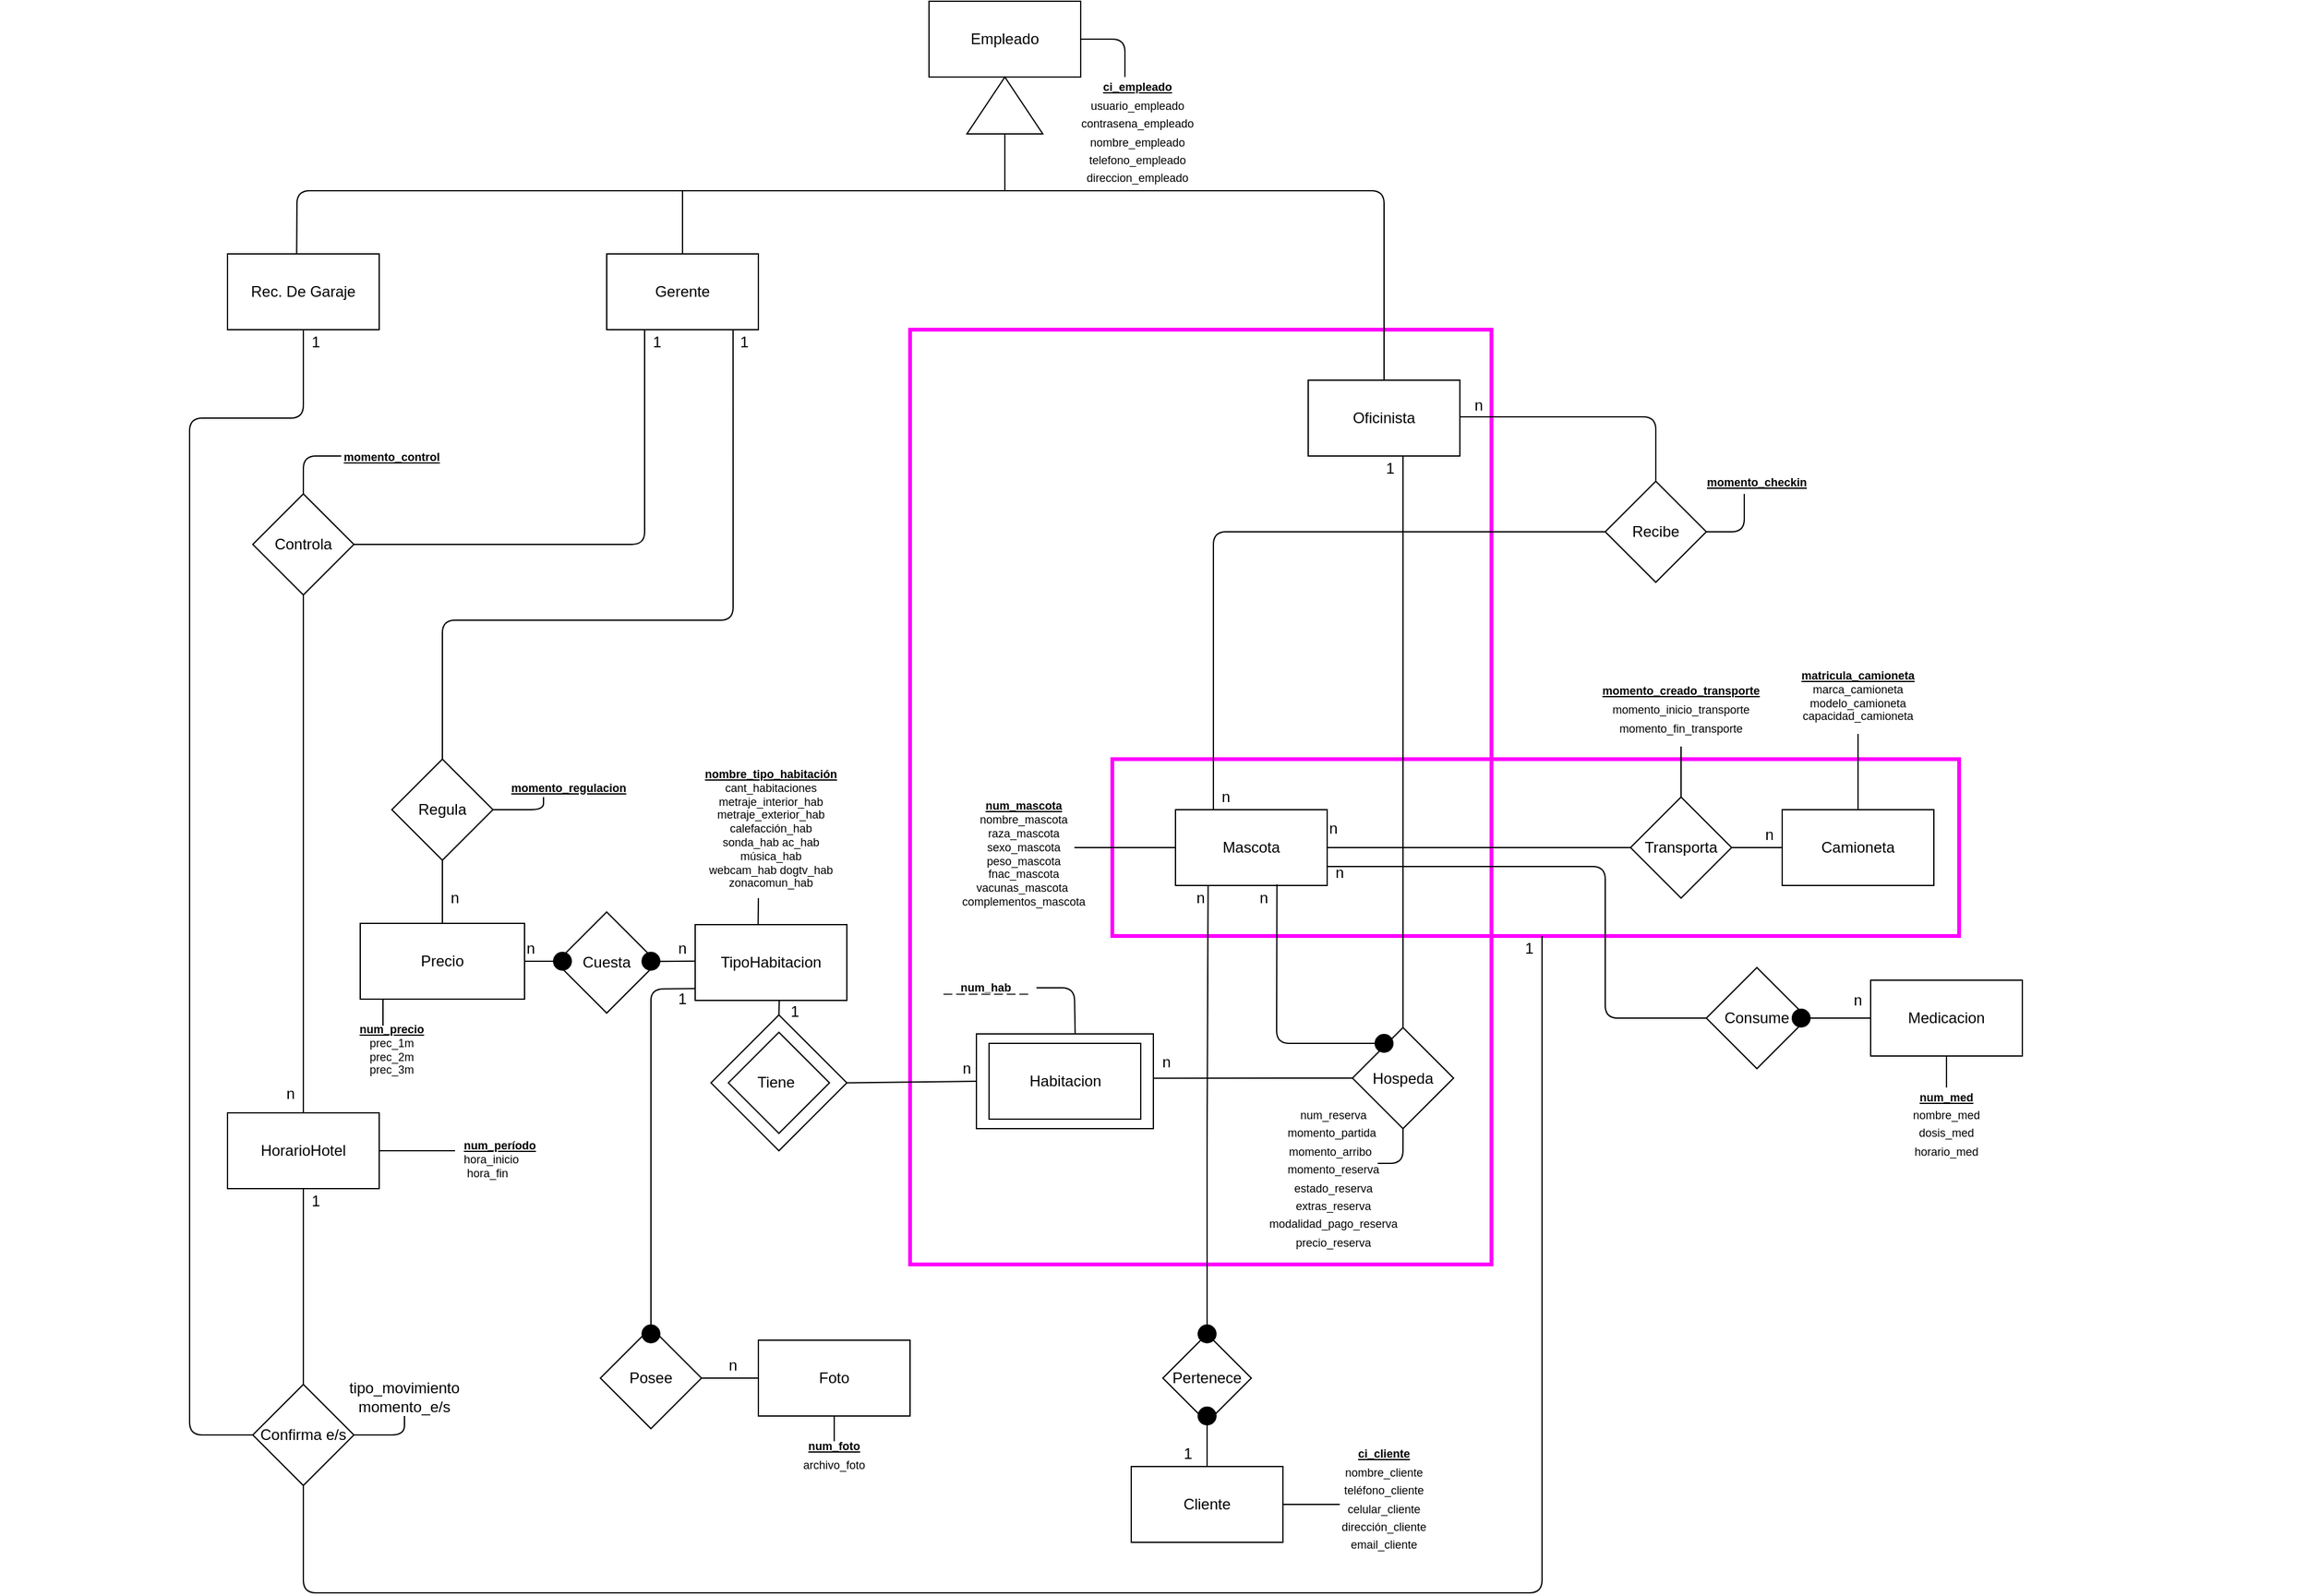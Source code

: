 <mxfile version="13.6.10" type="device"><diagram id="R2lEEEUBdFMjLlhIrx00" name="Page-1"><mxGraphModel dx="3870" dy="1125" grid="1" gridSize="10" guides="1" tooltips="1" connect="1" arrows="1" fold="1" page="1" pageScale="1" pageWidth="850" pageHeight="1100" math="0" shadow="0" extFonts="Permanent Marker^https://fonts.googleapis.com/css?family=Permanent+Marker"><root><mxCell id="0"/><mxCell id="1" parent="0"/><mxCell id="GEWgWYs4xer3ZVbn4PvN-1" value="" style="rounded=0;whiteSpace=wrap;html=1;strokeColor=#ff00ff;strokeWidth=3;" parent="1" vertex="1"><mxGeometry x="-470" y="290" width="460" height="740" as="geometry"/></mxCell><mxCell id="OucePZvHIVK3JyvwPsfm-36" value="" style="rhombus;whiteSpace=wrap;html=1;" parent="1" vertex="1"><mxGeometry x="-627.5" y="832.5" width="107.5" height="107.5" as="geometry"/></mxCell><mxCell id="OucePZvHIVK3JyvwPsfm-35" value="" style="rhombus;whiteSpace=wrap;html=1;" parent="1" vertex="1"><mxGeometry x="-613.75" y="846.25" width="80" height="80" as="geometry"/></mxCell><mxCell id="OucePZvHIVK3JyvwPsfm-33" value="" style="rounded=0;whiteSpace=wrap;html=1;" parent="1" vertex="1"><mxGeometry x="-417.5" y="847.5" width="140" height="75" as="geometry"/></mxCell><mxCell id="7CC3G2kQGljSHIAsXwbd-11" value="Cliente" style="rounded=0;whiteSpace=wrap;html=1;" parent="1" vertex="1"><mxGeometry x="-295" y="1190" width="120" height="60" as="geometry"/></mxCell><mxCell id="7CC3G2kQGljSHIAsXwbd-14" value="Oficinista" style="rounded=0;whiteSpace=wrap;html=1;" parent="1" vertex="1"><mxGeometry x="-155" y="330" width="120" height="60" as="geometry"/></mxCell><mxCell id="7CC3G2kQGljSHIAsXwbd-26" value="" style="group;direction=west;" parent="1" vertex="1" connectable="0"><mxGeometry x="130" y="660" width="505" height="110" as="geometry"/></mxCell><mxCell id="7CC3G2kQGljSHIAsXwbd-90" value="" style="rounded=0;whiteSpace=wrap;html=1;strokeWidth=3;fillColor=none;strokeColor=#FF00FF;" parent="7CC3G2kQGljSHIAsXwbd-26" vertex="1"><mxGeometry x="-440" y="-30" width="670" height="140" as="geometry"/></mxCell><mxCell id="sfDtCCk9k0Juk_KErvTR-38" value="n" style="text;html=1;strokeColor=none;fillColor=none;align=center;verticalAlign=middle;whiteSpace=wrap;rounded=0;" parent="7CC3G2kQGljSHIAsXwbd-26" vertex="1"><mxGeometry x="-285" y="15" width="40" height="20" as="geometry"/></mxCell><mxCell id="sfDtCCk9k0Juk_KErvTR-39" value="n" style="text;html=1;strokeColor=none;fillColor=none;align=center;verticalAlign=middle;whiteSpace=wrap;rounded=0;" parent="7CC3G2kQGljSHIAsXwbd-26" vertex="1"><mxGeometry x="60" y="20" width="40" height="20" as="geometry"/></mxCell><mxCell id="sfDtCCk9k0Juk_KErvTR-84" value="" style="endArrow=none;html=1;entryX=0.5;entryY=0;entryDx=0;entryDy=0;" parent="7CC3G2kQGljSHIAsXwbd-26" target="7CC3G2kQGljSHIAsXwbd-22" edge="1"><mxGeometry width="50" height="50" relative="1" as="geometry"><mxPoint x="10" y="-40" as="sourcePoint"/><mxPoint x="-70" y="-10" as="targetPoint"/><Array as="points"><mxPoint x="10" y="-40"/></Array></mxGeometry></mxCell><mxCell id="7CC3G2kQGljSHIAsXwbd-21" value="Mascota" style="rounded=0;whiteSpace=wrap;html=1;strokeColor=#000000;strokeWidth=1;fillColor=#FFFFFF;" parent="7CC3G2kQGljSHIAsXwbd-26" vertex="1"><mxGeometry x="-390" y="10" width="120" height="60" as="geometry"/></mxCell><mxCell id="7CC3G2kQGljSHIAsXwbd-22" value="Transporta" style="rhombus;whiteSpace=wrap;html=1;strokeColor=#000000;strokeWidth=1;fillColor=#FFFFFF;" parent="7CC3G2kQGljSHIAsXwbd-26" vertex="1"><mxGeometry x="-30" width="80" height="80" as="geometry"/></mxCell><mxCell id="sfDtCCk9k0Juk_KErvTR-26" value="" style="endArrow=none;html=1;exitX=1;exitY=0.5;exitDx=0;exitDy=0;entryX=0;entryY=0.5;entryDx=0;entryDy=0;" parent="7CC3G2kQGljSHIAsXwbd-26" source="7CC3G2kQGljSHIAsXwbd-21" target="7CC3G2kQGljSHIAsXwbd-22" edge="1"><mxGeometry width="50" height="50" relative="1" as="geometry"><mxPoint x="60" y="250" as="sourcePoint"/><mxPoint x="160" y="40" as="targetPoint"/></mxGeometry></mxCell><mxCell id="7CC3G2kQGljSHIAsXwbd-34" value="" style="group" parent="1" vertex="1" connectable="0"><mxGeometry x="-1190" y="760" width="300" height="230" as="geometry"/></mxCell><mxCell id="7CC3G2kQGljSHIAsXwbd-33" value="HorarioHotel" style="rounded=0;whiteSpace=wrap;html=1;strokeColor=#000000;strokeWidth=1;fillColor=#FFFFFF;" parent="7CC3G2kQGljSHIAsXwbd-34" vertex="1"><mxGeometry x="180" y="150" width="120" height="60" as="geometry"/></mxCell><mxCell id="7CC3G2kQGljSHIAsXwbd-194" value="n" style="text;html=1;strokeColor=none;fillColor=none;align=center;verticalAlign=middle;whiteSpace=wrap;rounded=0;" parent="7CC3G2kQGljSHIAsXwbd-34" vertex="1"><mxGeometry x="210" y="125" width="40" height="20" as="geometry"/></mxCell><mxCell id="7CC3G2kQGljSHIAsXwbd-215" value="1&lt;span style=&quot;font-family: monospace ; font-size: 0px&quot;&gt;%3CmxGraphModel%3E%3Croot%3E%3CmxCell%20id%3D%220%22%2F%3E%3CmxCell%20id%3D%221%22%20parent%3D%220%22%2F%3E%3CmxCell%20id%3D%222%22%20value%3D%22n%22%20style%3D%22text%3Bhtml%3D1%3BstrokeColor%3Dnone%3BfillColor%3Dnone%3Balign%3Dcenter%3BverticalAlign%3Dmiddle%3BwhiteSpace%3Dwrap%3Brounded%3D0%3B%22%20vertex%3D%221%22%20parent%3D%221%22%3E%3CmxGeometry%20x%3D%22-220%22%20y%3D%221505%22%20width%3D%2240%22%20height%3D%2220%22%20as%3D%22geometry%22%2F%3E%3C%2FmxCell%3E%3C%2Froot%3E%3C%2FmxGraphModel%3E&lt;/span&gt;" style="text;html=1;strokeColor=none;fillColor=none;align=center;verticalAlign=middle;whiteSpace=wrap;rounded=0;" parent="7CC3G2kQGljSHIAsXwbd-34" vertex="1"><mxGeometry x="230" y="210" width="40" height="20" as="geometry"/></mxCell><mxCell id="7CC3G2kQGljSHIAsXwbd-48" value="Pertenece" style="rhombus;whiteSpace=wrap;html=1;strokeColor=#000000;strokeWidth=1;fillColor=#FFFFFF;" parent="1" vertex="1"><mxGeometry x="-270" y="1085" width="70" height="70" as="geometry"/></mxCell><mxCell id="7CC3G2kQGljSHIAsXwbd-49" value="" style="endArrow=none;html=1;strokeColor=#000000;exitX=0.5;exitY=0;exitDx=0;exitDy=0;entryX=0.215;entryY=0.995;entryDx=0;entryDy=0;entryPerimeter=0;" parent="1" source="7CC3G2kQGljSHIAsXwbd-48" target="7CC3G2kQGljSHIAsXwbd-21" edge="1"><mxGeometry width="50" height="50" relative="1" as="geometry"><mxPoint x="-310" y="650" as="sourcePoint"/><mxPoint x="110" y="900" as="targetPoint"/><Array as="points"><mxPoint x="-235" y="930"/></Array></mxGeometry></mxCell><mxCell id="7CC3G2kQGljSHIAsXwbd-54" value="Controla" style="rhombus;whiteSpace=wrap;html=1;strokeColor=#000000;strokeWidth=1;fillColor=#FFFFFF;" parent="1" vertex="1"><mxGeometry x="-990" y="420" width="80" height="80" as="geometry"/></mxCell><mxCell id="7CC3G2kQGljSHIAsXwbd-55" value="" style="endArrow=none;html=1;strokeColor=#000000;entryX=0.25;entryY=1;entryDx=0;entryDy=0;exitX=1;exitY=0.5;exitDx=0;exitDy=0;" parent="1" source="7CC3G2kQGljSHIAsXwbd-54" target="2WCIkrhN5WOTbAo162z9-2" edge="1"><mxGeometry width="50" height="50" relative="1" as="geometry"><mxPoint x="-990" y="450" as="sourcePoint"/><mxPoint x="-425" y="220" as="targetPoint"/><Array as="points"><mxPoint x="-680" y="460"/></Array></mxGeometry></mxCell><mxCell id="7CC3G2kQGljSHIAsXwbd-56" value="" style="endArrow=none;html=1;strokeColor=#000000;entryX=0.5;entryY=1;entryDx=0;entryDy=0;exitX=0.5;exitY=0;exitDx=0;exitDy=0;" parent="1" edge="1" target="7CC3G2kQGljSHIAsXwbd-54" source="7CC3G2kQGljSHIAsXwbd-33"><mxGeometry width="50" height="50" relative="1" as="geometry"><mxPoint x="-1190" y="760" as="sourcePoint"/><mxPoint x="-1190" y="490" as="targetPoint"/><Array as="points"/></mxGeometry></mxCell><mxCell id="7CC3G2kQGljSHIAsXwbd-69" value="" style="endArrow=none;html=1;strokeColor=#000000;entryX=0.5;entryY=0;entryDx=0;entryDy=0;exitX=0.625;exitY=1;exitDx=0;exitDy=0;exitPerimeter=0;" parent="1" source="7CC3G2kQGljSHIAsXwbd-14" target="7CC3G2kQGljSHIAsXwbd-74" edge="1"><mxGeometry width="50" height="50" relative="1" as="geometry"><mxPoint x="-320" y="550" as="sourcePoint"/><mxPoint x="-730" y="552.5" as="targetPoint"/><Array as="points"><mxPoint x="-80" y="580"/></Array></mxGeometry></mxCell><mxCell id="7CC3G2kQGljSHIAsXwbd-74" value="Hospeda" style="rhombus;whiteSpace=wrap;html=1;strokeColor=#000000;strokeWidth=1;fillColor=#FFFFFF;" parent="1" vertex="1"><mxGeometry x="-120" y="842.5" width="80" height="80" as="geometry"/></mxCell><mxCell id="7CC3G2kQGljSHIAsXwbd-75" value="" style="endArrow=none;html=1;strokeColor=#000000;entryX=0.669;entryY=0.986;entryDx=0;entryDy=0;exitX=0;exitY=0.5;exitDx=0;exitDy=0;entryPerimeter=0;" parent="1" source="7CC3G2kQGljSHIAsXwbd-135" target="7CC3G2kQGljSHIAsXwbd-21" edge="1"><mxGeometry width="50" height="50" relative="1" as="geometry"><mxPoint x="-105" y="865" as="sourcePoint"/><mxPoint x="-130" y="860" as="targetPoint"/><Array as="points"><mxPoint x="-180" y="855"/></Array></mxGeometry></mxCell><mxCell id="7CC3G2kQGljSHIAsXwbd-77" value="Habitacion" style="rounded=0;whiteSpace=wrap;html=1;strokeColor=#000000;strokeWidth=1;fillColor=#FFFFFF;" parent="1" vertex="1"><mxGeometry x="-407.5" y="855" width="120" height="60" as="geometry"/></mxCell><mxCell id="7CC3G2kQGljSHIAsXwbd-83" value="Confirma e/s" style="rhombus;whiteSpace=wrap;html=1;strokeColor=#000000;strokeWidth=1;fillColor=#FFFFFF;" parent="1" vertex="1"><mxGeometry x="-990" y="1125" width="80" height="80" as="geometry"/></mxCell><mxCell id="7CC3G2kQGljSHIAsXwbd-85" value="" style="endArrow=none;html=1;strokeColor=#000000;entryX=0.5;entryY=1;entryDx=0;entryDy=0;exitX=0.75;exitY=0;exitDx=0;exitDy=0;" parent="1" target="7CC3G2kQGljSHIAsXwbd-83" edge="1" source="sfDtCCk9k0Juk_KErvTR-45"><mxGeometry width="50" height="50" relative="1" as="geometry"><mxPoint x="10" y="810" as="sourcePoint"/><mxPoint x="-270" y="1640" as="targetPoint"/><Array as="points"><mxPoint x="30" y="1290"/><mxPoint x="-950" y="1290"/></Array></mxGeometry></mxCell><mxCell id="7CC3G2kQGljSHIAsXwbd-89" value="" style="endArrow=none;html=1;strokeColor=#000000;entryX=0.5;entryY=0;entryDx=0;entryDy=0;exitX=0.5;exitY=1;exitDx=0;exitDy=0;" parent="1" source="7CC3G2kQGljSHIAsXwbd-33" target="7CC3G2kQGljSHIAsXwbd-83" edge="1"><mxGeometry width="50" height="50" relative="1" as="geometry"><mxPoint x="-1070" y="830" as="sourcePoint"/><mxPoint x="-620" y="1220" as="targetPoint"/><Array as="points"/></mxGeometry></mxCell><mxCell id="7CC3G2kQGljSHIAsXwbd-98" value="Regula" style="rhombus;whiteSpace=wrap;html=1;strokeColor=#000000;strokeWidth=1;fillColor=none;" parent="1" vertex="1"><mxGeometry x="-880" y="630" width="80" height="80" as="geometry"/></mxCell><mxCell id="7CC3G2kQGljSHIAsXwbd-99" value="" style="endArrow=none;html=1;strokeColor=#000000;entryX=0.5;entryY=0;entryDx=0;entryDy=0;exitX=0.833;exitY=1;exitDx=0;exitDy=0;exitPerimeter=0;" parent="1" source="2WCIkrhN5WOTbAo162z9-2" target="7CC3G2kQGljSHIAsXwbd-98" edge="1"><mxGeometry width="50" height="50" relative="1" as="geometry"><mxPoint x="-610" y="320" as="sourcePoint"/><mxPoint x="-590" y="910" as="targetPoint"/><Array as="points"><mxPoint x="-610" y="440"/><mxPoint x="-610" y="520"/><mxPoint x="-840" y="520"/></Array></mxGeometry></mxCell><mxCell id="7CC3G2kQGljSHIAsXwbd-100" value="" style="endArrow=none;html=1;strokeColor=#000000;entryX=0.5;entryY=1;entryDx=0;entryDy=0;exitX=0.5;exitY=0;exitDx=0;exitDy=0;" parent="1" source="7CC3G2kQGljSHIAsXwbd-101" target="7CC3G2kQGljSHIAsXwbd-98" edge="1"><mxGeometry width="50" height="50" relative="1" as="geometry"><mxPoint x="-640" y="960" as="sourcePoint"/><mxPoint x="-590" y="910" as="targetPoint"/></mxGeometry></mxCell><mxCell id="7CC3G2kQGljSHIAsXwbd-101" value="Precio" style="rounded=0;whiteSpace=wrap;html=1;strokeColor=#000000;strokeWidth=1;fillColor=none;" parent="1" vertex="1"><mxGeometry x="-905" y="760" width="130" height="60" as="geometry"/></mxCell><mxCell id="7CC3G2kQGljSHIAsXwbd-112" value="Cuesta" style="rhombus;whiteSpace=wrap;html=1;strokeColor=#000000;strokeWidth=1;fillColor=none;" parent="1" vertex="1"><mxGeometry x="-750" y="751" width="80" height="80" as="geometry"/></mxCell><mxCell id="7CC3G2kQGljSHIAsXwbd-135" value="" style="ellipse;whiteSpace=wrap;html=1;strokeColor=#000000;strokeWidth=5;fillColor=#000000;" parent="1" vertex="1"><mxGeometry x="-100" y="850" width="10" height="10" as="geometry"/></mxCell><mxCell id="7CC3G2kQGljSHIAsXwbd-138" value="" style="endArrow=none;html=1;strokeColor=#000000;entryX=0;entryY=0.5;entryDx=0;entryDy=0;exitX=1.001;exitY=0.469;exitDx=0;exitDy=0;exitPerimeter=0;" parent="1" source="OucePZvHIVK3JyvwPsfm-33" edge="1" target="7CC3G2kQGljSHIAsXwbd-74"><mxGeometry width="50" height="50" relative="1" as="geometry"><mxPoint x="-230" y="883" as="sourcePoint"/><mxPoint x="-120" y="880" as="targetPoint"/><Array as="points"/></mxGeometry></mxCell><mxCell id="7CC3G2kQGljSHIAsXwbd-142" value="" style="ellipse;whiteSpace=wrap;html=1;strokeColor=#000000;strokeWidth=5;fillColor=#000000;" parent="1" vertex="1"><mxGeometry x="-240" y="1080" width="10" height="10" as="geometry"/></mxCell><mxCell id="7CC3G2kQGljSHIAsXwbd-143" value="Recibe&lt;br&gt;" style="rhombus;whiteSpace=wrap;html=1;strokeColor=#000000;strokeWidth=1;fillColor=none;" parent="1" vertex="1"><mxGeometry x="80" y="410" width="80" height="80" as="geometry"/></mxCell><mxCell id="7CC3G2kQGljSHIAsXwbd-144" value="" style="endArrow=none;html=1;strokeColor=#000000;exitX=0.5;exitY=0;exitDx=0;exitDy=0;entryX=0.997;entryY=0.484;entryDx=0;entryDy=0;entryPerimeter=0;" parent="1" source="7CC3G2kQGljSHIAsXwbd-143" target="7CC3G2kQGljSHIAsXwbd-14" edge="1"><mxGeometry width="50" height="50" relative="1" as="geometry"><mxPoint x="70" y="450" as="sourcePoint"/><mxPoint x="-30" y="359" as="targetPoint"/><Array as="points"><mxPoint x="120" y="359"/></Array></mxGeometry></mxCell><mxCell id="7CC3G2kQGljSHIAsXwbd-168" value="" style="ellipse;whiteSpace=wrap;html=1;strokeColor=#000000;strokeWidth=5;fillColor=#000000;" parent="1" vertex="1"><mxGeometry x="-750" y="785" width="10" height="10" as="geometry"/></mxCell><mxCell id="7CC3G2kQGljSHIAsXwbd-188" value="n" style="text;html=1;strokeColor=none;fillColor=none;align=center;verticalAlign=middle;whiteSpace=wrap;rounded=0;" parent="1" vertex="1"><mxGeometry x="-40" y="340" width="40" height="20" as="geometry"/></mxCell><mxCell id="7CC3G2kQGljSHIAsXwbd-189" value="1" style="text;html=1;strokeColor=none;fillColor=none;align=center;verticalAlign=middle;whiteSpace=wrap;rounded=0;" parent="1" vertex="1"><mxGeometry x="-690" y="290" width="40" height="20" as="geometry"/></mxCell><mxCell id="7CC3G2kQGljSHIAsXwbd-225" value="n" style="text;html=1;strokeColor=none;fillColor=none;align=center;verticalAlign=middle;whiteSpace=wrap;rounded=0;" parent="1" vertex="1"><mxGeometry x="-850" y="730" width="40" height="20" as="geometry"/></mxCell><mxCell id="7CC3G2kQGljSHIAsXwbd-226" value="n" style="text;html=1;strokeColor=none;fillColor=none;align=center;verticalAlign=middle;whiteSpace=wrap;rounded=0;" parent="1" vertex="1"><mxGeometry x="-670" y="770" width="40" height="20" as="geometry"/></mxCell><mxCell id="7CC3G2kQGljSHIAsXwbd-227" value="n" style="text;html=1;strokeColor=none;fillColor=none;align=center;verticalAlign=middle;whiteSpace=wrap;rounded=0;" parent="1" vertex="1"><mxGeometry x="-790" y="770" width="40" height="20" as="geometry"/></mxCell><mxCell id="7CC3G2kQGljSHIAsXwbd-239" value="n" style="text;html=1;strokeColor=none;fillColor=none;align=center;verticalAlign=middle;whiteSpace=wrap;rounded=0;" parent="1" vertex="1"><mxGeometry x="-287.5" y="860" width="40" height="20" as="geometry"/></mxCell><mxCell id="jwsTA-RbtOFWUZTXpEq--1" value="" style="endArrow=none;html=1;strokeColor=#000000;exitX=0.003;exitY=0.482;exitDx=0;exitDy=0;entryX=0.924;entryY=0.509;entryDx=0;entryDy=0;entryPerimeter=0;exitPerimeter=0;" parent="1" source="OucePZvHIVK3JyvwPsfm-34" target="OucePZvHIVK3JyvwPsfm-43" edge="1"><mxGeometry width="50" height="50" relative="1" as="geometry"><mxPoint x="-740" y="790" as="sourcePoint"/><mxPoint x="-670" y="791" as="targetPoint"/><Array as="points"/></mxGeometry></mxCell><mxCell id="jwsTA-RbtOFWUZTXpEq--8" value="" style="endArrow=none;html=1;strokeColor=#000000;exitX=0.5;exitY=1;exitDx=0;exitDy=0;entryX=0;entryY=0.5;entryDx=0;entryDy=0;" parent="1" source="2WCIkrhN5WOTbAo162z9-3" target="7CC3G2kQGljSHIAsXwbd-83" edge="1"><mxGeometry width="50" height="50" relative="1" as="geometry"><mxPoint x="-970" y="310" as="sourcePoint"/><mxPoint x="-1070" y="1170" as="targetPoint"/><Array as="points"><mxPoint x="-950" y="360"/><mxPoint x="-1040" y="360"/><mxPoint x="-1040" y="1165"/></Array></mxGeometry></mxCell><mxCell id="nyrCn9NcDT-2sVOtYzAI-5" value="1" style="text;html=1;strokeColor=none;fillColor=none;align=center;verticalAlign=middle;whiteSpace=wrap;rounded=0;" parent="1" vertex="1"><mxGeometry x="-960" y="290" width="40" height="20" as="geometry"/></mxCell><mxCell id="nyrCn9NcDT-2sVOtYzAI-10" value="1&lt;span style=&quot;font-family: monospace ; font-size: 0px&quot;&gt;%3CmxGraphModel%3E%3Croot%3E%3CmxCell%20id%3D%220%22%2F%3E%3CmxCell%20id%3D%221%22%20parent%3D%220%22%2F%3E%3CmxCell%20id%3D%222%22%20value%3D%22n%22%20style%3D%22text%3Bhtml%3D1%3BstrokeColor%3Dnone%3BfillColor%3Dnone%3Balign%3Dcenter%3BverticalAlign%3Dmiddle%3BwhiteSpace%3Dwrap%3Brounded%3D0%3B%22%20vertex%3D%221%22%20parent%3D%221%22%3E%3CmxGeometry%20x%3D%22-850%22%20y%3D%22730%22%20width%3D%2240%22%20height%3D%2220%22%20as%3D%22geometry%22%2F%3E%3C%2FmxCell%3E%3C%2Froot%3E%3C%2FmxGraphModel%3E&lt;/span&gt;" style="text;html=1;strokeColor=none;fillColor=none;align=center;verticalAlign=middle;whiteSpace=wrap;rounded=0;" parent="1" vertex="1"><mxGeometry x="-110" y="390" width="40" height="20" as="geometry"/></mxCell><mxCell id="OucePZvHIVK3JyvwPsfm-26" value="Foto" style="rounded=0;whiteSpace=wrap;html=1;" parent="1" vertex="1"><mxGeometry x="-590" y="1090" width="120" height="60" as="geometry"/></mxCell><mxCell id="OucePZvHIVK3JyvwPsfm-27" value="Posee" style="rhombus;whiteSpace=wrap;html=1;" parent="1" vertex="1"><mxGeometry x="-715" y="1080" width="80" height="80" as="geometry"/></mxCell><mxCell id="OucePZvHIVK3JyvwPsfm-28" value="" style="endArrow=none;html=1;exitX=0.5;exitY=0;exitDx=0;exitDy=0;entryX=0.008;entryY=0.843;entryDx=0;entryDy=0;entryPerimeter=0;" parent="1" source="OucePZvHIVK3JyvwPsfm-27" target="OucePZvHIVK3JyvwPsfm-34" edge="1"><mxGeometry width="50" height="50" relative="1" as="geometry"><mxPoint x="-510" y="1050" as="sourcePoint"/><mxPoint x="-625" y="823" as="targetPoint"/><Array as="points"><mxPoint x="-675" y="840"/><mxPoint x="-675" y="812"/></Array></mxGeometry></mxCell><mxCell id="OucePZvHIVK3JyvwPsfm-29" value="" style="endArrow=none;html=1;entryX=1;entryY=0.5;entryDx=0;entryDy=0;" parent="1" target="OucePZvHIVK3JyvwPsfm-27" edge="1"><mxGeometry width="50" height="50" relative="1" as="geometry"><mxPoint x="-590" y="1120" as="sourcePoint"/><mxPoint x="-330" y="980" as="targetPoint"/></mxGeometry></mxCell><mxCell id="OucePZvHIVK3JyvwPsfm-30" value="1" style="text;html=1;strokeColor=none;fillColor=none;align=center;verticalAlign=middle;whiteSpace=wrap;rounded=0;" parent="1" vertex="1"><mxGeometry x="-670" y="810" width="40" height="20" as="geometry"/></mxCell><mxCell id="OucePZvHIVK3JyvwPsfm-31" value="n" style="text;html=1;strokeColor=none;fillColor=none;align=center;verticalAlign=middle;whiteSpace=wrap;rounded=0;" parent="1" vertex="1"><mxGeometry x="-630" y="1100" width="40" height="20" as="geometry"/></mxCell><mxCell id="OucePZvHIVK3JyvwPsfm-34" value="TipoHabitacion" style="rounded=0;whiteSpace=wrap;html=1;strokeColor=#000000;strokeWidth=1;fillColor=#FFFFFF;" parent="1" vertex="1"><mxGeometry x="-640" y="761" width="120" height="60" as="geometry"/></mxCell><mxCell id="OucePZvHIVK3JyvwPsfm-37" value="" style="endArrow=none;html=1;exitX=0.554;exitY=0.998;exitDx=0;exitDy=0;entryX=0.5;entryY=0;entryDx=0;entryDy=0;exitPerimeter=0;" parent="1" source="OucePZvHIVK3JyvwPsfm-34" target="OucePZvHIVK3JyvwPsfm-36" edge="1"><mxGeometry width="50" height="50" relative="1" as="geometry"><mxPoint x="-490" y="790" as="sourcePoint"/><mxPoint x="-500" y="840" as="targetPoint"/></mxGeometry></mxCell><mxCell id="OucePZvHIVK3JyvwPsfm-38" value="" style="endArrow=none;html=1;exitX=0;exitY=0.5;exitDx=0;exitDy=0;entryX=1;entryY=0.5;entryDx=0;entryDy=0;" parent="1" source="OucePZvHIVK3JyvwPsfm-33" target="OucePZvHIVK3JyvwPsfm-36" edge="1"><mxGeometry width="50" height="50" relative="1" as="geometry"><mxPoint x="-510" y="840" as="sourcePoint"/><mxPoint x="-486.74" y="856.004" as="targetPoint"/><Array as="points"/></mxGeometry></mxCell><mxCell id="OucePZvHIVK3JyvwPsfm-39" value="Tiene" style="text;html=1;strokeColor=none;fillColor=none;align=center;verticalAlign=middle;whiteSpace=wrap;rounded=0;" parent="1" vertex="1"><mxGeometry x="-596.25" y="876.25" width="40" height="20" as="geometry"/></mxCell><mxCell id="OucePZvHIVK3JyvwPsfm-41" value="" style="endArrow=none;html=1;strokeColor=#000000;entryX=1;entryY=0.5;entryDx=0;entryDy=0;exitX=1.02;exitY=0.999;exitDx=0;exitDy=0;exitPerimeter=0;" parent="1" source="7CC3G2kQGljSHIAsXwbd-227" target="7CC3G2kQGljSHIAsXwbd-101" edge="1"><mxGeometry width="50" height="50" relative="1" as="geometry"><mxPoint x="-630" y="810" as="sourcePoint"/><mxPoint x="-675" y="800" as="targetPoint"/><Array as="points"/></mxGeometry></mxCell><mxCell id="OucePZvHIVK3JyvwPsfm-43" value="" style="ellipse;whiteSpace=wrap;html=1;strokeColor=#000000;strokeWidth=5;fillColor=#000000;" parent="1" vertex="1"><mxGeometry x="-680" y="785" width="10" height="10" as="geometry"/></mxCell><mxCell id="OucePZvHIVK3JyvwPsfm-46" value="1" style="text;html=1;strokeColor=none;fillColor=none;align=center;verticalAlign=middle;whiteSpace=wrap;rounded=0;" parent="1" vertex="1"><mxGeometry x="-581.25" y="820" width="40" height="20" as="geometry"/></mxCell><mxCell id="OucePZvHIVK3JyvwPsfm-47" value="n" style="text;html=1;strokeColor=none;fillColor=none;align=center;verticalAlign=middle;whiteSpace=wrap;rounded=0;" parent="1" vertex="1"><mxGeometry x="-445" y="865" width="40" height="20" as="geometry"/></mxCell><mxCell id="OucePZvHIVK3JyvwPsfm-55" value="1" style="text;html=1;strokeColor=none;fillColor=none;align=center;verticalAlign=middle;whiteSpace=wrap;rounded=0;" parent="1" vertex="1"><mxGeometry x="-621.25" y="290" width="40" height="20" as="geometry"/></mxCell><mxCell id="7CC3G2kQGljSHIAsXwbd-141" value="" style="ellipse;whiteSpace=wrap;html=1;strokeColor=#000000;strokeWidth=5;fillColor=#000000;" parent="1" vertex="1"><mxGeometry x="-240" y="1145" width="10" height="10" as="geometry"/></mxCell><mxCell id="GEWgWYs4xer3ZVbn4PvN-2" value="" style="endArrow=none;html=1;strokeColor=#000000;entryX=0.5;entryY=1;entryDx=0;entryDy=0;exitX=0.5;exitY=0;exitDx=0;exitDy=0;" parent="1" source="7CC3G2kQGljSHIAsXwbd-11" target="7CC3G2kQGljSHIAsXwbd-48" edge="1"><mxGeometry width="50" height="50" relative="1" as="geometry"><mxPoint x="-190" y="1510" as="sourcePoint"/><mxPoint x="-190" y="1130" as="targetPoint"/></mxGeometry></mxCell><mxCell id="7CC3G2kQGljSHIAsXwbd-24" value="" style="endArrow=none;html=1;strokeColor=#000000;entryX=0;entryY=0.5;entryDx=0;entryDy=0;exitX=1;exitY=0.5;exitDx=0;exitDy=0;" parent="1" source="7CC3G2kQGljSHIAsXwbd-22" target="7CC3G2kQGljSHIAsXwbd-20" edge="1"><mxGeometry width="50" height="50" relative="1" as="geometry"><mxPoint x="140" y="694.5" as="sourcePoint"/><mxPoint x="210" y="694.5" as="targetPoint"/></mxGeometry></mxCell><mxCell id="7CC3G2kQGljSHIAsXwbd-20" value="Camioneta" style="rounded=0;whiteSpace=wrap;html=1;strokeColor=#000000;strokeWidth=1;fillColor=#FFFFFF;" parent="1" vertex="1"><mxGeometry x="220" y="670" width="120" height="60" as="geometry"/></mxCell><mxCell id="sfDtCCk9k0Juk_KErvTR-45" value="1" style="text;html=1;strokeColor=none;fillColor=none;align=center;verticalAlign=middle;whiteSpace=wrap;rounded=0;" parent="1" vertex="1"><mxGeometry y="770" width="40" height="20" as="geometry"/></mxCell><mxCell id="sfDtCCk9k0Juk_KErvTR-48" value="1" style="text;html=1;strokeColor=none;fillColor=none;align=center;verticalAlign=middle;whiteSpace=wrap;rounded=0;" parent="1" vertex="1"><mxGeometry x="-270" y="1170" width="40" height="20" as="geometry"/></mxCell><mxCell id="sfDtCCk9k0Juk_KErvTR-51" value="&lt;font style=&quot;font-size: 9px&quot;&gt;&lt;b&gt;&lt;u&gt;&lt;span lang=&quot;ES-UY&quot; style=&quot;line-height: 107% ; font-family: &amp;#34;calibri&amp;#34; , sans-serif&quot;&gt;ci_empleado&lt;/span&gt;&lt;/u&gt;&lt;/b&gt;&lt;span lang=&quot;ES-UY&quot; style=&quot;line-height: 107% ; font-family: &amp;#34;calibri&amp;#34; , sans-serif&quot;&gt;&lt;br&gt;usuario_empleado&lt;br&gt;contrasena_empleado&lt;br&gt;nombre_empleado&lt;br&gt;telefono_empleado&lt;br&gt;direccion_empleado&lt;br&gt;&lt;/span&gt;&lt;/font&gt;" style="text;html=1;strokeColor=none;fillColor=none;align=center;verticalAlign=middle;whiteSpace=wrap;rounded=0;" parent="1" vertex="1"><mxGeometry x="-310" y="122.5" width="40" height="20" as="geometry"/></mxCell><mxCell id="sfDtCCk9k0Juk_KErvTR-56" value="&lt;font style=&quot;font-size: 9px&quot;&gt;&lt;b&gt;&lt;u&gt;&lt;span lang=&quot;ES-UY&quot; style=&quot;line-height: 107% ; font-family: &amp;#34;calibri&amp;#34; , sans-serif&quot;&gt;ci_cliente&lt;/span&gt;&lt;/u&gt;&lt;/b&gt;&lt;span lang=&quot;ES-UY&quot; style=&quot;line-height: 107% ; font-family: &amp;#34;calibri&amp;#34; , sans-serif&quot;&gt;&lt;br&gt;nombre_cliente&lt;br&gt;teléfono_cliente&lt;br&gt;celular_cliente dirección_cliente&lt;br&gt;email_cliente&lt;/span&gt;&lt;/font&gt;" style="text;html=1;strokeColor=none;fillColor=none;align=center;verticalAlign=middle;whiteSpace=wrap;rounded=0;" parent="1" vertex="1"><mxGeometry x="-115" y="1205" width="40" height="20" as="geometry"/></mxCell><mxCell id="sfDtCCk9k0Juk_KErvTR-57" value="&lt;font style=&quot;font-size: 9px&quot;&gt;&lt;b&gt;&lt;u&gt;&lt;span lang=&quot;ES-UY&quot; style=&quot;line-height: 107% ; font-family: &amp;#34;calibri&amp;#34; , sans-serif&quot;&gt;num_foto&lt;/span&gt;&lt;/u&gt;&lt;/b&gt;&lt;span lang=&quot;ES-UY&quot; style=&quot;line-height: 107% ; font-family: &amp;#34;calibri&amp;#34; , sans-serif&quot;&gt;&lt;br&gt;archivo_foto&lt;/span&gt;&lt;/font&gt;" style="text;html=1;strokeColor=none;fillColor=none;align=center;verticalAlign=middle;whiteSpace=wrap;rounded=0;" parent="1" vertex="1"><mxGeometry x="-550" y="1170" width="40" height="20" as="geometry"/></mxCell><mxCell id="sfDtCCk9k0Juk_KErvTR-58" value="" style="endArrow=none;html=1;entryX=0.5;entryY=1;entryDx=0;entryDy=0;" parent="1" edge="1" target="OucePZvHIVK3JyvwPsfm-26"><mxGeometry width="50" height="50" relative="1" as="geometry"><mxPoint x="-530" y="1170" as="sourcePoint"/><mxPoint x="-400" y="1290" as="targetPoint"/></mxGeometry></mxCell><mxCell id="sfDtCCk9k0Juk_KErvTR-59" value="&lt;p class=&quot;MsoNormal&quot;&gt;&lt;span lang=&quot;ES-UY&quot;&gt;&lt;b&gt;&lt;font style=&quot;font-size: 9px&quot;&gt;num_hab&lt;/font&gt;&lt;/b&gt;&lt;/span&gt;&lt;/p&gt;" style="text;html=1;strokeColor=none;fillColor=none;align=center;verticalAlign=middle;whiteSpace=wrap;rounded=0;" parent="1" vertex="1"><mxGeometry x="-430" y="800" width="40" height="20" as="geometry"/></mxCell><mxCell id="sfDtCCk9k0Juk_KErvTR-61" value="&lt;p class=&quot;MsoNormal&quot; style=&quot;font-size: 9px&quot;&gt;&lt;b&gt;&lt;u&gt;&lt;span lang=&quot;ES-UY&quot; style=&quot;line-height: 107%&quot;&gt;nombre_tipo_habitación&lt;/span&gt;&lt;/u&gt;&lt;/b&gt;&lt;span lang=&quot;ES-UY&quot; style=&quot;line-height: 107%&quot;&gt;&lt;br/&gt;cant_habitaciones metraje_interior_hab metraje_exterior_hab calefacción_hab&lt;br/&gt;sonda_hab ac_hab música_hab webcam_hab dogtv_hab zonacomun_hab&lt;/span&gt;&lt;/p&gt;" style="text;html=1;strokeColor=none;fillColor=none;align=center;verticalAlign=middle;whiteSpace=wrap;rounded=0;" parent="1" vertex="1"><mxGeometry x="-600" y="675" width="40" height="20" as="geometry"/></mxCell><mxCell id="sfDtCCk9k0Juk_KErvTR-63" value="" style="endArrow=none;html=1;exitX=0.415;exitY=-0.003;exitDx=0;exitDy=0;exitPerimeter=0;" parent="1" source="OucePZvHIVK3JyvwPsfm-34" edge="1"><mxGeometry width="50" height="50" relative="1" as="geometry"><mxPoint x="-590" y="760" as="sourcePoint"/><mxPoint x="-590" y="740" as="targetPoint"/></mxGeometry></mxCell><mxCell id="sfDtCCk9k0Juk_KErvTR-64" value="&lt;p class=&quot;MsoNormal&quot; style=&quot;font-size: 9px&quot;&gt;&lt;b&gt;&lt;u&gt;&lt;span lang=&quot;ES-UY&quot; style=&quot;line-height: 107%&quot;&gt;num_precio&lt;/span&gt;&lt;/u&gt;&lt;/b&gt;&lt;span lang=&quot;ES-UY&quot; style=&quot;line-height: 107%&quot;&gt; prec_1m&lt;br/&gt;prec_2m prec_3m&lt;/span&gt;&lt;/p&gt;" style="text;html=1;strokeColor=none;fillColor=none;align=center;verticalAlign=middle;whiteSpace=wrap;rounded=0;" parent="1" vertex="1"><mxGeometry x="-900" y="850" width="40" height="20" as="geometry"/></mxCell><mxCell id="sfDtCCk9k0Juk_KErvTR-68" value="" style="endArrow=none;html=1;" parent="1" edge="1"><mxGeometry width="50" height="50" relative="1" as="geometry"><mxPoint x="-887" y="841" as="sourcePoint"/><mxPoint x="-887" y="820" as="targetPoint"/></mxGeometry></mxCell><mxCell id="sfDtCCk9k0Juk_KErvTR-73" value="&lt;p class=&quot;MsoNormal&quot;&gt;&lt;span lang=&quot;ES-UY&quot; style=&quot;font-size: 12.0pt ; line-height: 107%&quot;&gt;&amp;nbsp;&lt;/span&gt;&lt;/p&gt;&lt;br&gt;&lt;br&gt;&lt;p class=&quot;MsoNormal&quot; style=&quot;font-size: 9px&quot;&gt;&lt;b&gt;&lt;u&gt;&lt;span lang=&quot;ES-UY&quot; style=&quot;line-height: 107%&quot;&gt;num_mascota&lt;/span&gt;&lt;/u&gt;&lt;/b&gt;&lt;span lang=&quot;ES-UY&quot; style=&quot;line-height: 107%&quot;&gt;&lt;br&gt;nombre_mascota raza_mascota sexo_mascota peso_mascota fnac_mascota&lt;br&gt;vacunas_mascota&amp;nbsp;&lt;br&gt;complementos_mascota&lt;/span&gt;&lt;/p&gt;" style="text;html=1;strokeColor=none;fillColor=none;align=center;verticalAlign=middle;whiteSpace=wrap;rounded=0;" parent="1" vertex="1"><mxGeometry x="-400" y="660" width="40" height="20" as="geometry"/></mxCell><mxCell id="sfDtCCk9k0Juk_KErvTR-74" value="" style="endArrow=none;html=1;entryX=0;entryY=0.5;entryDx=0;entryDy=0;" parent="1" target="7CC3G2kQGljSHIAsXwbd-21" edge="1"><mxGeometry width="50" height="50" relative="1" as="geometry"><mxPoint x="-340" y="700" as="sourcePoint"/><mxPoint x="-265" y="721" as="targetPoint"/></mxGeometry></mxCell><mxCell id="sfDtCCk9k0Juk_KErvTR-77" value="" style="endArrow=none;html=1;exitX=0.5;exitY=0;exitDx=0;exitDy=0;" parent="1" source="7CC3G2kQGljSHIAsXwbd-20" edge="1"><mxGeometry width="50" height="50" relative="1" as="geometry"><mxPoint x="390" y="640" as="sourcePoint"/><mxPoint x="280" y="610" as="targetPoint"/></mxGeometry></mxCell><mxCell id="sfDtCCk9k0Juk_KErvTR-78" value="&lt;font style=&quot;font-size: 9px&quot;&gt;&lt;span lang=&quot;ES-UY&quot; style=&quot;line-height: 107% ; font-family: &amp;#34;calibri&amp;#34; , sans-serif&quot;&gt;num_reserva&lt;br&gt;momento_partida&amp;nbsp;&lt;br&gt;&lt;/span&gt;&lt;span lang=&quot;ES-UY&quot; style=&quot;line-height: 107% ; font-family: &amp;#34;calibri&amp;#34; , sans-serif&quot;&gt;momento_arribo&amp;nbsp;&amp;nbsp;&lt;u style=&quot;font-weight: bold&quot;&gt;&lt;br&gt;&lt;/u&gt;momento_reserva&lt;br&gt;estado_reserva&lt;br&gt;extras_reserva&lt;br&gt;modalidad_pago_reserva&lt;br&gt;precio_reserva&lt;/span&gt;&lt;/font&gt;" style="text;html=1;strokeColor=none;fillColor=none;align=center;verticalAlign=middle;whiteSpace=wrap;rounded=0;" parent="1" vertex="1"><mxGeometry x="-155" y="951" width="40" height="20" as="geometry"/></mxCell><mxCell id="sfDtCCk9k0Juk_KErvTR-82" value="" style="endArrow=none;html=1;entryX=0.5;entryY=1;entryDx=0;entryDy=0;" parent="1" target="7CC3G2kQGljSHIAsXwbd-74" edge="1"><mxGeometry width="50" height="50" relative="1" as="geometry"><mxPoint x="-100" y="950" as="sourcePoint"/><mxPoint y="920" as="targetPoint"/><Array as="points"><mxPoint x="-80" y="950"/></Array></mxGeometry></mxCell><mxCell id="sfDtCCk9k0Juk_KErvTR-83" value="&lt;span lang=&quot;ES-UY&quot; style=&quot;line-height: 107%&quot;&gt;&lt;font style=&quot;font-size: 9px&quot;&gt;&lt;u style=&quot;font-weight: bold&quot;&gt;momento_creado_transporte&lt;/u&gt;&lt;br&gt;momento_inicio_transporte&lt;br&gt;momento_fin_transporte&lt;br&gt;&lt;/font&gt;&lt;/span&gt;" style="text;html=1;strokeColor=none;fillColor=none;align=center;verticalAlign=middle;whiteSpace=wrap;rounded=0;" parent="1" vertex="1"><mxGeometry x="120" y="580" width="40" height="20" as="geometry"/></mxCell><mxCell id="sfDtCCk9k0Juk_KErvTR-88" value="&lt;b&gt;&lt;u&gt;&lt;span lang=&quot;ES-UY&quot; style=&quot;line-height: 107%&quot;&gt;&lt;font style=&quot;font-size: 9px&quot;&gt;momento_regulacion&lt;/font&gt;&lt;/span&gt;&lt;/u&gt;&lt;/b&gt;&lt;span lang=&quot;ES-UY&quot; style=&quot;font-size: 12.0pt ; line-height: 107% ; font-family: &amp;#34;calibri&amp;#34; , sans-serif&quot;&gt;&lt;/span&gt;" style="text;html=1;strokeColor=none;fillColor=none;align=center;verticalAlign=middle;whiteSpace=wrap;rounded=0;" parent="1" vertex="1"><mxGeometry x="-760" y="640" width="40" height="20" as="geometry"/></mxCell><mxCell id="sfDtCCk9k0Juk_KErvTR-89" value="" style="endArrow=none;html=1;entryX=0;entryY=1;entryDx=0;entryDy=0;exitX=1;exitY=0.5;exitDx=0;exitDy=0;" parent="1" source="7CC3G2kQGljSHIAsXwbd-98" target="sfDtCCk9k0Juk_KErvTR-88" edge="1"><mxGeometry width="50" height="50" relative="1" as="geometry"><mxPoint x="-819" y="653" as="sourcePoint"/><mxPoint x="-730" y="640" as="targetPoint"/><Array as="points"><mxPoint x="-760" y="670"/></Array></mxGeometry></mxCell><mxCell id="sfDtCCk9k0Juk_KErvTR-90" value="&lt;b&gt;&lt;u&gt;&lt;span lang=&quot;ES-UY&quot; style=&quot;line-height: 107%&quot;&gt;&lt;font style=&quot;font-size: 9px&quot;&gt;momento_control&lt;/font&gt;&lt;/span&gt;&lt;/u&gt;&lt;/b&gt;" style="text;html=1;strokeColor=none;fillColor=none;align=center;verticalAlign=middle;whiteSpace=wrap;rounded=0;" parent="1" vertex="1"><mxGeometry x="-900" y="380" width="40" height="20" as="geometry"/></mxCell><mxCell id="sfDtCCk9k0Juk_KErvTR-102" value="" style="endArrow=none;html=1;exitX=0;exitY=0.5;exitDx=0;exitDy=0;entryX=0.25;entryY=0;entryDx=0;entryDy=0;" parent="1" source="7CC3G2kQGljSHIAsXwbd-143" target="7CC3G2kQGljSHIAsXwbd-21" edge="1"><mxGeometry width="50" height="50" relative="1" as="geometry"><mxPoint x="20" y="420" as="sourcePoint"/><mxPoint x="-535" y="470" as="targetPoint"/><Array as="points"><mxPoint x="-230" y="450"/></Array></mxGeometry></mxCell><mxCell id="sfDtCCk9k0Juk_KErvTR-118" value="&lt;b&gt;&lt;u&gt;&lt;span lang=&quot;ES-UY&quot; style=&quot;line-height: 107% ; font-family: &amp;#34;calibri&amp;#34; , sans-serif&quot;&gt;&lt;font style=&quot;font-size: 9px&quot;&gt;momento_checkin&lt;/font&gt;&lt;/span&gt;&lt;/u&gt;&lt;/b&gt;" style="text;html=1;strokeColor=none;fillColor=none;align=center;verticalAlign=middle;whiteSpace=wrap;rounded=0;" parent="1" vertex="1"><mxGeometry x="180" y="400" width="40" height="20" as="geometry"/></mxCell><mxCell id="sfDtCCk9k0Juk_KErvTR-119" value="" style="endArrow=none;html=1;exitX=1;exitY=0.5;exitDx=0;exitDy=0;entryX=0.25;entryY=1;entryDx=0;entryDy=0;" parent="1" source="7CC3G2kQGljSHIAsXwbd-143" target="sfDtCCk9k0Juk_KErvTR-118" edge="1"><mxGeometry width="50" height="50" relative="1" as="geometry"><mxPoint x="210" y="490" as="sourcePoint"/><mxPoint x="210" y="430" as="targetPoint"/><Array as="points"><mxPoint x="190" y="450"/></Array></mxGeometry></mxCell><mxCell id="2WCIkrhN5WOTbAo162z9-1" value="Empleado" style="rounded=0;whiteSpace=wrap;html=1;" vertex="1" parent="1"><mxGeometry x="-455" y="30" width="120" height="60" as="geometry"/></mxCell><mxCell id="2WCIkrhN5WOTbAo162z9-2" value="Gerente" style="rounded=0;whiteSpace=wrap;html=1;" vertex="1" parent="1"><mxGeometry x="-710" y="230" width="120" height="60" as="geometry"/></mxCell><mxCell id="2WCIkrhN5WOTbAo162z9-3" value="Rec. De Garaje" style="rounded=0;whiteSpace=wrap;html=1;" vertex="1" parent="1"><mxGeometry x="-1010" y="230" width="120" height="60" as="geometry"/></mxCell><mxCell id="2WCIkrhN5WOTbAo162z9-4" value="" style="triangle;whiteSpace=wrap;html=1;rotation=-90;" vertex="1" parent="1"><mxGeometry x="-417.5" y="82.5" width="45" height="60" as="geometry"/></mxCell><mxCell id="2WCIkrhN5WOTbAo162z9-6" value="" style="endArrow=none;html=1;exitX=0.456;exitY=0.004;exitDx=0;exitDy=0;exitPerimeter=0;" edge="1" parent="1" source="2WCIkrhN5WOTbAo162z9-3"><mxGeometry width="50" height="50" relative="1" as="geometry"><mxPoint x="-1000" y="190" as="sourcePoint"/><mxPoint x="-410" y="180" as="targetPoint"/><Array as="points"><mxPoint x="-955" y="180"/></Array></mxGeometry></mxCell><mxCell id="2WCIkrhN5WOTbAo162z9-7" value="" style="endArrow=none;html=1;entryX=0.5;entryY=0;entryDx=0;entryDy=0;" edge="1" parent="1" target="2WCIkrhN5WOTbAo162z9-2"><mxGeometry width="50" height="50" relative="1" as="geometry"><mxPoint x="-650" y="180" as="sourcePoint"/><mxPoint x="-710" y="250" as="targetPoint"/></mxGeometry></mxCell><mxCell id="2WCIkrhN5WOTbAo162z9-8" value="" style="endArrow=none;html=1;exitX=0.5;exitY=0;exitDx=0;exitDy=0;" edge="1" parent="1" source="7CC3G2kQGljSHIAsXwbd-14"><mxGeometry width="50" height="50" relative="1" as="geometry"><mxPoint x="-560" y="360" as="sourcePoint"/><mxPoint x="-410" y="180" as="targetPoint"/><Array as="points"><mxPoint x="-95" y="180"/></Array></mxGeometry></mxCell><mxCell id="2WCIkrhN5WOTbAo162z9-9" value="" style="endArrow=none;html=1;entryX=1;entryY=0.5;entryDx=0;entryDy=0;" edge="1" parent="1" target="2WCIkrhN5WOTbAo162z9-1"><mxGeometry width="50" height="50" relative="1" as="geometry"><mxPoint x="-300" y="90" as="sourcePoint"/><mxPoint x="-435" y="350" as="targetPoint"/><Array as="points"><mxPoint x="-300" y="60"/></Array></mxGeometry></mxCell><mxCell id="2WCIkrhN5WOTbAo162z9-10" value="_ _ _ _ _ _ _" style="text;html=1;strokeColor=none;fillColor=none;align=center;verticalAlign=middle;whiteSpace=wrap;rounded=0;" vertex="1" parent="1"><mxGeometry x="-470" y="800" width="120" height="20" as="geometry"/></mxCell><mxCell id="2WCIkrhN5WOTbAo162z9-11" style="edgeStyle=orthogonalEdgeStyle;rounded=0;orthogonalLoop=1;jettySize=auto;html=1;exitX=0.5;exitY=1;exitDx=0;exitDy=0;" edge="1" parent="1" source="2WCIkrhN5WOTbAo162z9-10" target="2WCIkrhN5WOTbAo162z9-10"><mxGeometry relative="1" as="geometry"/></mxCell><mxCell id="2WCIkrhN5WOTbAo162z9-12" value="" style="ellipse;whiteSpace=wrap;html=1;strokeColor=#000000;strokeWidth=5;fillColor=#000000;" vertex="1" parent="1"><mxGeometry x="-680" y="1080" width="10" height="10" as="geometry"/></mxCell><mxCell id="2WCIkrhN5WOTbAo162z9-13" value="&lt;font style=&quot;font-size: 12px&quot;&gt;tipo_movimiento&lt;br&gt;momento_e/s&lt;/font&gt;" style="text;html=1;strokeColor=none;fillColor=none;align=center;verticalAlign=middle;whiteSpace=wrap;rounded=0;" vertex="1" parent="1"><mxGeometry x="-890" y="1125" width="40" height="20" as="geometry"/></mxCell><mxCell id="2WCIkrhN5WOTbAo162z9-14" value="" style="endArrow=none;html=1;exitX=1;exitY=0.5;exitDx=0;exitDy=0;" edge="1" parent="1" source="7CC3G2kQGljSHIAsXwbd-83"><mxGeometry width="50" height="50" relative="1" as="geometry"><mxPoint x="-590" y="1200" as="sourcePoint"/><mxPoint x="-870" y="1150" as="targetPoint"/><Array as="points"><mxPoint x="-870" y="1165"/></Array></mxGeometry></mxCell><mxCell id="2WCIkrhN5WOTbAo162z9-17" value="Medicacion" style="rounded=0;whiteSpace=wrap;html=1;" vertex="1" parent="1"><mxGeometry x="290" y="805" width="120" height="60" as="geometry"/></mxCell><mxCell id="2WCIkrhN5WOTbAo162z9-18" value="&lt;span style=&quot;font-size: 9px&quot;&gt;&lt;u style=&quot;font-weight: bold&quot;&gt;num_med&lt;/u&gt;&lt;br&gt;nombre_med&lt;br&gt;dosis_med&lt;br&gt;horario_med&lt;br&gt;&lt;br&gt;&lt;/span&gt;" style="text;html=1;strokeColor=none;fillColor=none;align=center;verticalAlign=middle;whiteSpace=wrap;rounded=0;" vertex="1" parent="1"><mxGeometry x="330" y="915" width="40" height="20" as="geometry"/></mxCell><mxCell id="2WCIkrhN5WOTbAo162z9-19" value="" style="endArrow=none;html=1;entryX=0.5;entryY=1;entryDx=0;entryDy=0;" edge="1" parent="1" target="2WCIkrhN5WOTbAo162z9-17"><mxGeometry width="50" height="50" relative="1" as="geometry"><mxPoint x="350" y="890" as="sourcePoint"/><mxPoint x="180" y="940" as="targetPoint"/><Array as="points"><mxPoint x="350" y="890"/></Array></mxGeometry></mxCell><mxCell id="2WCIkrhN5WOTbAo162z9-22" value="n" style="text;html=1;strokeColor=none;fillColor=none;align=center;verticalAlign=middle;whiteSpace=wrap;rounded=0;" vertex="1" parent="1"><mxGeometry x="260" y="811" width="40" height="20" as="geometry"/></mxCell><mxCell id="2WCIkrhN5WOTbAo162z9-25" value="Consume" style="rhombus;whiteSpace=wrap;html=1;" vertex="1" parent="1"><mxGeometry x="160" y="795" width="80" height="80" as="geometry"/></mxCell><mxCell id="2WCIkrhN5WOTbAo162z9-28" value="" style="endArrow=none;html=1;exitX=1;exitY=0.5;exitDx=0;exitDy=0;entryX=0;entryY=0.5;entryDx=0;entryDy=0;" edge="1" parent="1" source="2WCIkrhN5WOTbAo162z9-25" target="2WCIkrhN5WOTbAo162z9-17"><mxGeometry width="50" height="50" relative="1" as="geometry"><mxPoint x="240" y="870" as="sourcePoint"/><mxPoint x="290" y="820" as="targetPoint"/></mxGeometry></mxCell><mxCell id="2WCIkrhN5WOTbAo162z9-30" value="" style="ellipse;whiteSpace=wrap;html=1;strokeColor=#000000;strokeWidth=5;fillColor=#000000;" vertex="1" parent="1"><mxGeometry x="230" y="830" width="10" height="10" as="geometry"/></mxCell><mxCell id="2WCIkrhN5WOTbAo162z9-31" value="" style="endArrow=none;html=1;entryX=1;entryY=0.75;entryDx=0;entryDy=0;exitX=0;exitY=0.5;exitDx=0;exitDy=0;" edge="1" parent="1" source="2WCIkrhN5WOTbAo162z9-25" target="7CC3G2kQGljSHIAsXwbd-21"><mxGeometry width="50" height="50" relative="1" as="geometry"><mxPoint x="25" y="840" as="sourcePoint"/><mxPoint x="190" y="940" as="targetPoint"/><Array as="points"><mxPoint x="80" y="835"/><mxPoint x="80" y="715"/></Array></mxGeometry></mxCell><mxCell id="2WCIkrhN5WOTbAo162z9-32" value="" style="endArrow=none;html=1;entryX=0;entryY=0.5;entryDx=0;entryDy=0;" edge="1" parent="1" target="2WCIkrhN5WOTbAo162z9-4"><mxGeometry width="50" height="50" relative="1" as="geometry"><mxPoint x="-395" y="180" as="sourcePoint"/><mxPoint x="-530" y="120" as="targetPoint"/></mxGeometry></mxCell><mxCell id="sfDtCCk9k0Juk_KErvTR-69" value="&lt;p class=&quot;MsoNormal&quot; style=&quot;font-size: 9px&quot;&gt;&lt;b&gt;&lt;u&gt;&lt;span lang=&quot;ES-UY&quot; style=&quot;line-height: 107%&quot;&gt;num_período&lt;/span&gt;&lt;/u&gt;&lt;/b&gt;&lt;span lang=&quot;ES-UY&quot; style=&quot;line-height: 107%&quot;&gt;&lt;br&gt;hora_inicio&amp;nbsp; &amp;nbsp; &amp;nbsp; &amp;nbsp; &amp;nbsp; &amp;nbsp; &amp;nbsp; &amp;nbsp; &amp;nbsp; &amp;nbsp; &amp;nbsp; &amp;nbsp; &amp;nbsp; &amp;nbsp; &amp;nbsp; &amp;nbsp; &amp;nbsp; &amp;nbsp; &amp;nbsp;&lt;/span&gt;&lt;span&gt;hora_fin&lt;/span&gt;&lt;/p&gt;" style="text;whiteSpace=wrap;html=1;" parent="1" vertex="1"><mxGeometry x="-825" y="915" width="170" height="70" as="geometry"/></mxCell><mxCell id="2WCIkrhN5WOTbAo162z9-24" value="n" style="text;html=1;strokeColor=none;fillColor=none;align=center;verticalAlign=middle;whiteSpace=wrap;rounded=0;" vertex="1" parent="1"><mxGeometry x="-210" y="730" width="40" height="20" as="geometry"/></mxCell><mxCell id="sfDtCCk9k0Juk_KErvTR-16" value="n" style="text;html=1;strokeColor=none;fillColor=none;align=center;verticalAlign=middle;whiteSpace=wrap;rounded=0;" parent="1" vertex="1"><mxGeometry x="-260" y="730" width="40" height="20" as="geometry"/></mxCell><mxCell id="sfDtCCk9k0Juk_KErvTR-117" value="n" style="text;html=1;strokeColor=none;fillColor=none;align=center;verticalAlign=middle;whiteSpace=wrap;rounded=0;" parent="1" vertex="1"><mxGeometry x="-240" y="650" width="40" height="20" as="geometry"/></mxCell><mxCell id="2WCIkrhN5WOTbAo162z9-38" value="" style="endArrow=none;html=1;exitX=0.558;exitY=0.001;exitDx=0;exitDy=0;exitPerimeter=0;" edge="1" parent="1" source="OucePZvHIVK3JyvwPsfm-33"><mxGeometry width="50" height="50" relative="1" as="geometry"><mxPoint x="-320" y="850" as="sourcePoint"/><mxPoint x="-370" y="811" as="targetPoint"/><Array as="points"><mxPoint x="-340" y="811"/></Array></mxGeometry></mxCell><mxCell id="2WCIkrhN5WOTbAo162z9-40" value="" style="endArrow=none;html=1;exitX=1;exitY=0.5;exitDx=0;exitDy=0;" edge="1" parent="1" source="7CC3G2kQGljSHIAsXwbd-11"><mxGeometry width="50" height="50" relative="1" as="geometry"><mxPoint x="-150" y="1120" as="sourcePoint"/><mxPoint x="-130" y="1220" as="targetPoint"/></mxGeometry></mxCell><mxCell id="sfDtCCk9k0Juk_KErvTR-76" value="&lt;p class=&quot;MsoNormal&quot; style=&quot;font-size: 9px&quot;&gt;&lt;b&gt;&lt;u&gt;&lt;span lang=&quot;ES-UY&quot; style=&quot;line-height: 107%&quot;&gt;matricula_camioneta&lt;/span&gt;&lt;/u&gt;&lt;/b&gt;&lt;span lang=&quot;ES-UY&quot; style=&quot;line-height: 107%&quot;&gt;&lt;br/&gt;marca_camioneta modelo_camioneta capacidad_camioneta&lt;/span&gt;&lt;/p&gt;" style="text;html=1;strokeColor=none;fillColor=none;align=center;verticalAlign=middle;whiteSpace=wrap;rounded=0;" parent="1" vertex="1"><mxGeometry x="260" y="570" width="40" height="20" as="geometry"/></mxCell><mxCell id="sfDtCCk9k0Juk_KErvTR-23" value="n" style="text;html=1;strokeColor=none;fillColor=none;align=center;verticalAlign=middle;whiteSpace=wrap;rounded=0;" parent="1" vertex="1"><mxGeometry x="-150" y="710" width="40" height="20" as="geometry"/></mxCell><mxCell id="2WCIkrhN5WOTbAo162z9-44" value="" style="endArrow=none;html=1;exitX=0.5;exitY=0;exitDx=0;exitDy=0;" edge="1" parent="1" source="7CC3G2kQGljSHIAsXwbd-54"><mxGeometry width="50" height="50" relative="1" as="geometry"><mxPoint x="-910" y="410" as="sourcePoint"/><mxPoint x="-920" y="390" as="targetPoint"/><Array as="points"><mxPoint x="-950" y="390"/></Array></mxGeometry></mxCell><mxCell id="sfDtCCk9k0Juk_KErvTR-70" value="" style="endArrow=none;html=1;entryX=1;entryY=0.5;entryDx=0;entryDy=0;" parent="1" edge="1" target="7CC3G2kQGljSHIAsXwbd-33"><mxGeometry width="50" height="50" relative="1" as="geometry"><mxPoint x="-830" y="940" as="sourcePoint"/><mxPoint x="-1010" y="941" as="targetPoint"/><Array as="points"><mxPoint x="-860" y="940"/></Array></mxGeometry></mxCell></root></mxGraphModel></diagram></mxfile>